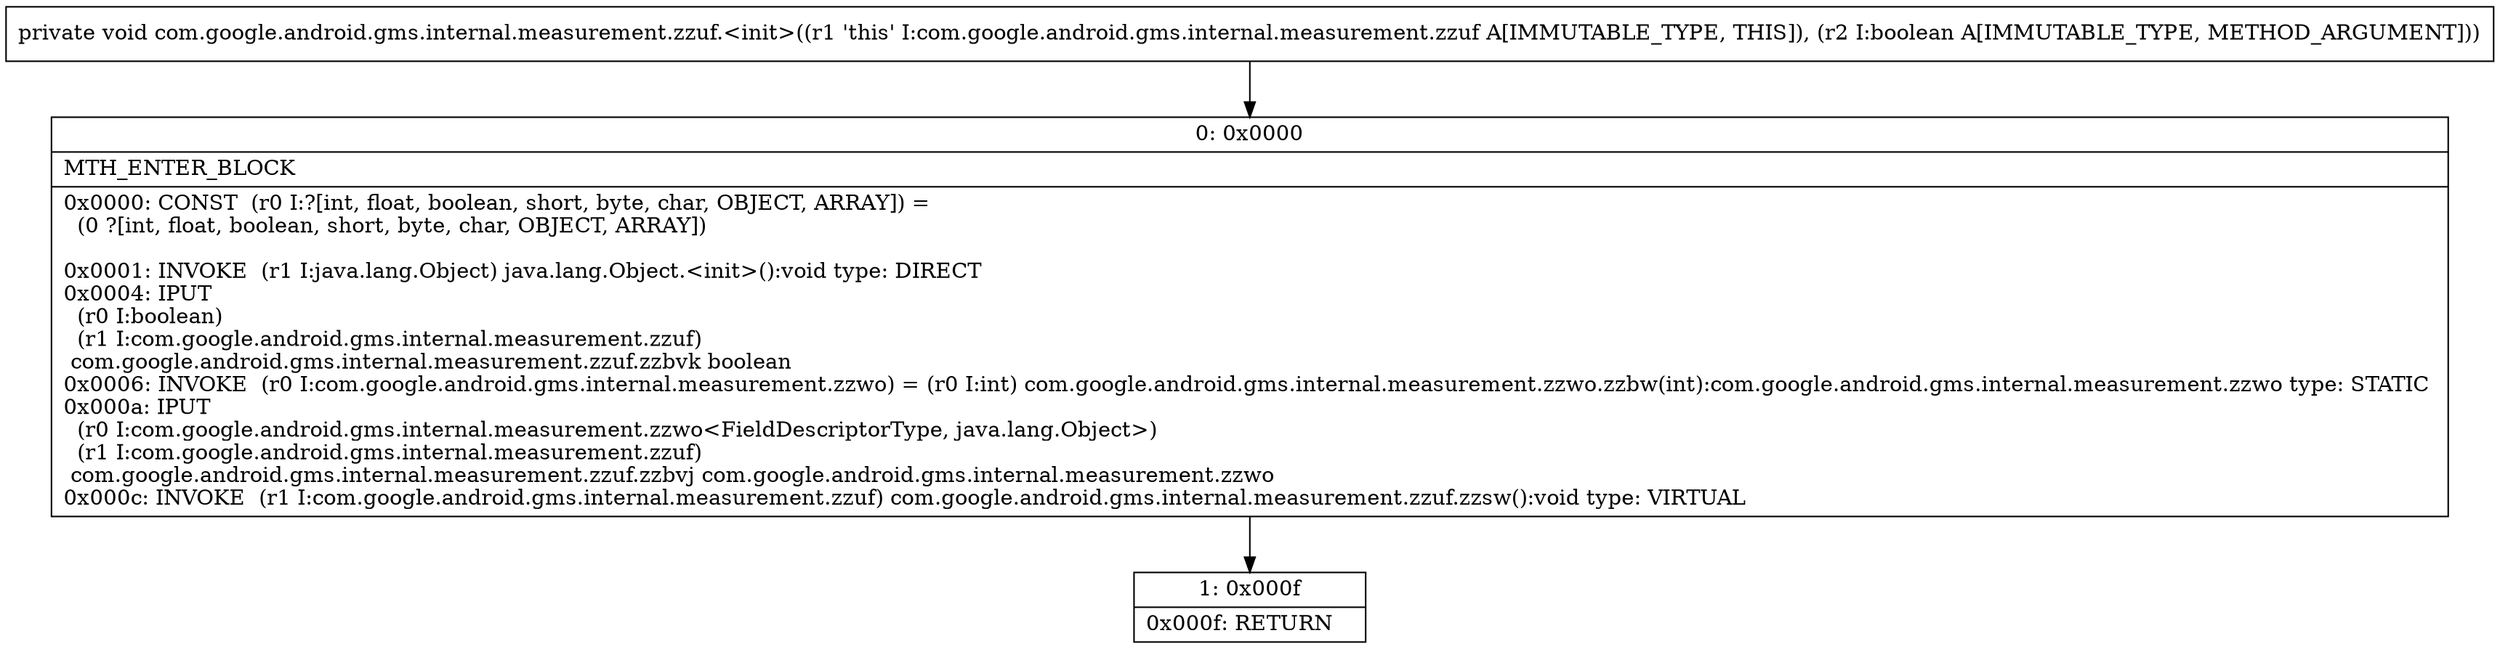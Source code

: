 digraph "CFG forcom.google.android.gms.internal.measurement.zzuf.\<init\>(Z)V" {
Node_0 [shape=record,label="{0\:\ 0x0000|MTH_ENTER_BLOCK\l|0x0000: CONST  (r0 I:?[int, float, boolean, short, byte, char, OBJECT, ARRAY]) = \l  (0 ?[int, float, boolean, short, byte, char, OBJECT, ARRAY])\l \l0x0001: INVOKE  (r1 I:java.lang.Object) java.lang.Object.\<init\>():void type: DIRECT \l0x0004: IPUT  \l  (r0 I:boolean)\l  (r1 I:com.google.android.gms.internal.measurement.zzuf)\l com.google.android.gms.internal.measurement.zzuf.zzbvk boolean \l0x0006: INVOKE  (r0 I:com.google.android.gms.internal.measurement.zzwo) = (r0 I:int) com.google.android.gms.internal.measurement.zzwo.zzbw(int):com.google.android.gms.internal.measurement.zzwo type: STATIC \l0x000a: IPUT  \l  (r0 I:com.google.android.gms.internal.measurement.zzwo\<FieldDescriptorType, java.lang.Object\>)\l  (r1 I:com.google.android.gms.internal.measurement.zzuf)\l com.google.android.gms.internal.measurement.zzuf.zzbvj com.google.android.gms.internal.measurement.zzwo \l0x000c: INVOKE  (r1 I:com.google.android.gms.internal.measurement.zzuf) com.google.android.gms.internal.measurement.zzuf.zzsw():void type: VIRTUAL \l}"];
Node_1 [shape=record,label="{1\:\ 0x000f|0x000f: RETURN   \l}"];
MethodNode[shape=record,label="{private void com.google.android.gms.internal.measurement.zzuf.\<init\>((r1 'this' I:com.google.android.gms.internal.measurement.zzuf A[IMMUTABLE_TYPE, THIS]), (r2 I:boolean A[IMMUTABLE_TYPE, METHOD_ARGUMENT])) }"];
MethodNode -> Node_0;
Node_0 -> Node_1;
}

